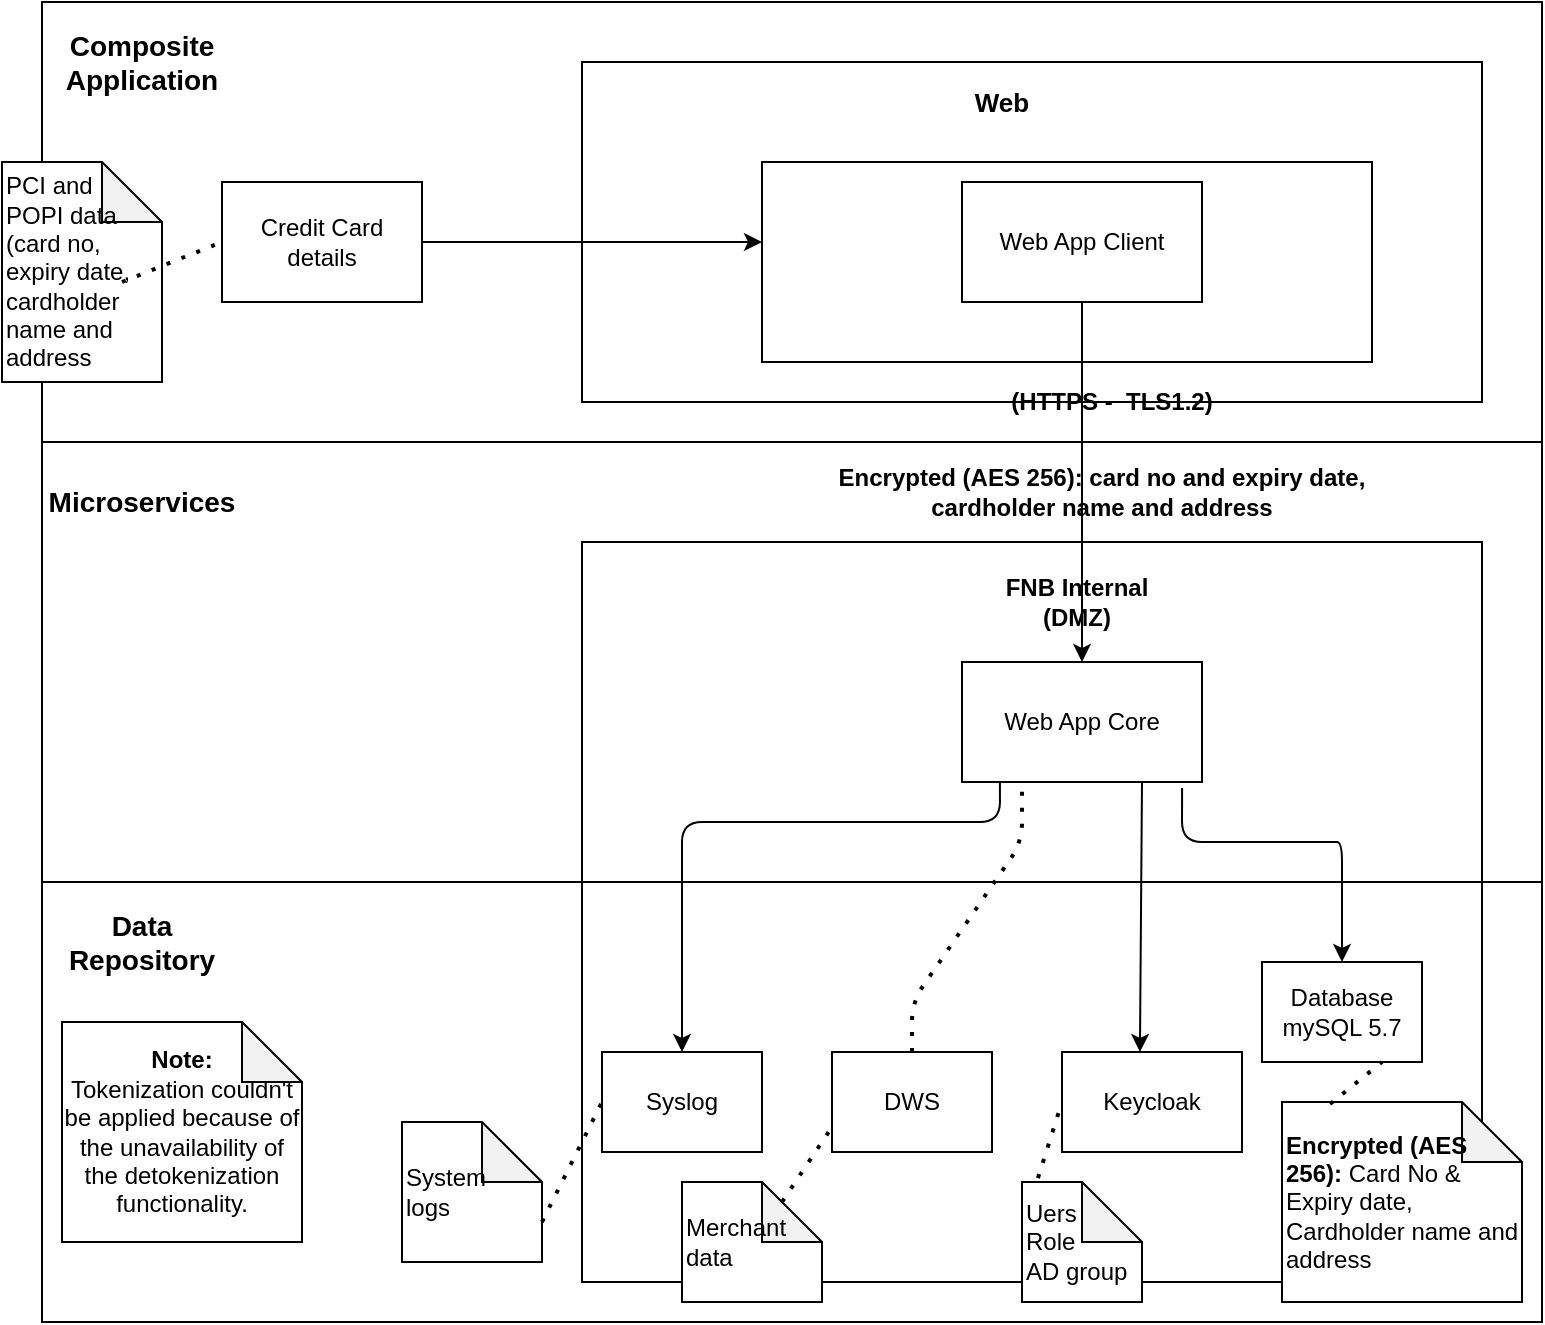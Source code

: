 <mxfile version="14.2.9" type="github">
  <diagram id="DdIetW-X2uSwDN8RUAyO" name="Page-1">
    <mxGraphModel dx="1422" dy="736" grid="1" gridSize="10" guides="1" tooltips="1" connect="1" arrows="1" fold="1" page="1" pageScale="1" pageWidth="850" pageHeight="1100" math="0" shadow="0">
      <root>
        <mxCell id="0" />
        <mxCell id="1" parent="0" />
        <mxCell id="dk-D-w5EVYptJBroVGNK-24" value="" style="rounded=0;whiteSpace=wrap;html=1;" vertex="1" parent="1">
          <mxGeometry x="310" y="270" width="470" height="420" as="geometry" />
        </mxCell>
        <mxCell id="dk-D-w5EVYptJBroVGNK-3" value="" style="rounded=0;whiteSpace=wrap;html=1;" vertex="1" parent="1">
          <mxGeometry x="50" y="40" width="750" height="220" as="geometry" />
        </mxCell>
        <mxCell id="dk-D-w5EVYptJBroVGNK-4" value="" style="rounded=0;whiteSpace=wrap;html=1;" vertex="1" parent="1">
          <mxGeometry x="50" y="260" width="750" height="220" as="geometry" />
        </mxCell>
        <mxCell id="dk-D-w5EVYptJBroVGNK-5" value="" style="rounded=0;whiteSpace=wrap;html=1;" vertex="1" parent="1">
          <mxGeometry x="50" y="480" width="750" height="220" as="geometry" />
        </mxCell>
        <mxCell id="dk-D-w5EVYptJBroVGNK-6" value="" style="rounded=0;whiteSpace=wrap;html=1;" vertex="1" parent="1">
          <mxGeometry x="320" y="70" width="450" height="170" as="geometry" />
        </mxCell>
        <mxCell id="dk-D-w5EVYptJBroVGNK-7" value="" style="rounded=0;whiteSpace=wrap;html=1;" vertex="1" parent="1">
          <mxGeometry x="410" y="120" width="305" height="100" as="geometry" />
        </mxCell>
        <mxCell id="dk-D-w5EVYptJBroVGNK-8" value="Web App Client" style="rounded=0;whiteSpace=wrap;html=1;" vertex="1" parent="1">
          <mxGeometry x="510" y="130" width="120" height="60" as="geometry" />
        </mxCell>
        <mxCell id="dk-D-w5EVYptJBroVGNK-9" value="Credit Card details" style="rounded=0;whiteSpace=wrap;html=1;" vertex="1" parent="1">
          <mxGeometry x="140" y="130" width="100" height="60" as="geometry" />
        </mxCell>
        <mxCell id="dk-D-w5EVYptJBroVGNK-10" value="" style="rounded=0;whiteSpace=wrap;html=1;" vertex="1" parent="1">
          <mxGeometry x="320" y="310" width="450" height="170" as="geometry" />
        </mxCell>
        <mxCell id="dk-D-w5EVYptJBroVGNK-11" value="Web App Core" style="rounded=0;whiteSpace=wrap;html=1;" vertex="1" parent="1">
          <mxGeometry x="510" y="370" width="120" height="60" as="geometry" />
        </mxCell>
        <mxCell id="dk-D-w5EVYptJBroVGNK-13" value="" style="rounded=0;whiteSpace=wrap;html=1;" vertex="1" parent="1">
          <mxGeometry x="320" y="480" width="450" height="200" as="geometry" />
        </mxCell>
        <mxCell id="dk-D-w5EVYptJBroVGNK-15" value="Syslog" style="rounded=0;whiteSpace=wrap;html=1;" vertex="1" parent="1">
          <mxGeometry x="330" y="565" width="80" height="50" as="geometry" />
        </mxCell>
        <mxCell id="dk-D-w5EVYptJBroVGNK-16" value="DWS" style="rounded=0;whiteSpace=wrap;html=1;" vertex="1" parent="1">
          <mxGeometry x="445" y="565" width="80" height="50" as="geometry" />
        </mxCell>
        <mxCell id="dk-D-w5EVYptJBroVGNK-17" value="Keycloak" style="rounded=0;whiteSpace=wrap;html=1;" vertex="1" parent="1">
          <mxGeometry x="560" y="565" width="90" height="50" as="geometry" />
        </mxCell>
        <mxCell id="dk-D-w5EVYptJBroVGNK-18" value="&lt;font style=&quot;font-size: 14px&quot;&gt;&lt;b&gt;Composite Application&lt;/b&gt;&lt;/font&gt;" style="text;html=1;strokeColor=none;fillColor=none;align=center;verticalAlign=middle;whiteSpace=wrap;rounded=0;" vertex="1" parent="1">
          <mxGeometry x="80" y="60" width="40" height="20" as="geometry" />
        </mxCell>
        <mxCell id="dk-D-w5EVYptJBroVGNK-19" value="&lt;font style=&quot;font-size: 14px&quot;&gt;&lt;b&gt;Microservices&lt;/b&gt;&lt;/font&gt;" style="text;html=1;strokeColor=none;fillColor=none;align=center;verticalAlign=middle;whiteSpace=wrap;rounded=0;" vertex="1" parent="1">
          <mxGeometry x="80" y="280" width="40" height="20" as="geometry" />
        </mxCell>
        <mxCell id="dk-D-w5EVYptJBroVGNK-20" value="&lt;font style=&quot;font-size: 14px&quot;&gt;&lt;b&gt;Data Repository&lt;/b&gt;&lt;/font&gt;" style="text;html=1;strokeColor=none;fillColor=none;align=center;verticalAlign=middle;whiteSpace=wrap;rounded=0;" vertex="1" parent="1">
          <mxGeometry x="80" y="500" width="40" height="20" as="geometry" />
        </mxCell>
        <mxCell id="dk-D-w5EVYptJBroVGNK-21" value="Database&lt;br&gt;mySQL 5.7" style="rounded=0;whiteSpace=wrap;html=1;" vertex="1" parent="1">
          <mxGeometry x="660" y="520" width="80" height="50" as="geometry" />
        </mxCell>
        <mxCell id="dk-D-w5EVYptJBroVGNK-22" value="&lt;b&gt;&lt;font style=&quot;font-size: 13px&quot;&gt;Web&lt;/font&gt;&lt;/b&gt;" style="text;html=1;strokeColor=none;fillColor=none;align=center;verticalAlign=middle;whiteSpace=wrap;rounded=0;" vertex="1" parent="1">
          <mxGeometry x="510" y="80" width="40" height="20" as="geometry" />
        </mxCell>
        <mxCell id="dk-D-w5EVYptJBroVGNK-23" value="&lt;b&gt;FNB Internal (DMZ)&lt;/b&gt;" style="text;html=1;strokeColor=none;fillColor=none;align=center;verticalAlign=middle;whiteSpace=wrap;rounded=0;" vertex="1" parent="1">
          <mxGeometry x="525" y="330" width="85" height="20" as="geometry" />
        </mxCell>
        <mxCell id="dk-D-w5EVYptJBroVGNK-26" value="PCI and &lt;br&gt;POPI data&lt;br&gt;(card no, expiry date, cardholder name and address" style="shape=note;whiteSpace=wrap;html=1;backgroundOutline=1;darkOpacity=0.05;align=left;" vertex="1" parent="1">
          <mxGeometry x="30" y="120" width="80" height="110" as="geometry" />
        </mxCell>
        <mxCell id="dk-D-w5EVYptJBroVGNK-27" value="" style="endArrow=none;dashed=1;html=1;dashPattern=1 3;strokeWidth=2;exitX=0;exitY=0;exitDx=60;exitDy=60;exitPerimeter=0;entryX=0;entryY=0.5;entryDx=0;entryDy=0;" edge="1" parent="1" source="dk-D-w5EVYptJBroVGNK-26" target="dk-D-w5EVYptJBroVGNK-9">
          <mxGeometry width="50" height="50" relative="1" as="geometry">
            <mxPoint x="110" y="210" as="sourcePoint" />
            <mxPoint x="160" y="160" as="targetPoint" />
          </mxGeometry>
        </mxCell>
        <mxCell id="dk-D-w5EVYptJBroVGNK-28" value="" style="endArrow=classic;html=1;exitX=1;exitY=0.5;exitDx=0;exitDy=0;" edge="1" parent="1" source="dk-D-w5EVYptJBroVGNK-9">
          <mxGeometry width="50" height="50" relative="1" as="geometry">
            <mxPoint x="280" y="180" as="sourcePoint" />
            <mxPoint x="410" y="160" as="targetPoint" />
          </mxGeometry>
        </mxCell>
        <mxCell id="dk-D-w5EVYptJBroVGNK-29" value="" style="endArrow=classic;html=1;exitX=0.5;exitY=1;exitDx=0;exitDy=0;" edge="1" parent="1" source="dk-D-w5EVYptJBroVGNK-8" target="dk-D-w5EVYptJBroVGNK-11">
          <mxGeometry width="50" height="50" relative="1" as="geometry">
            <mxPoint x="580" y="260" as="sourcePoint" />
            <mxPoint x="630" y="210" as="targetPoint" />
          </mxGeometry>
        </mxCell>
        <mxCell id="dk-D-w5EVYptJBroVGNK-30" value="&lt;b&gt;(HTTPS -&amp;nbsp; TLS1.2)&lt;/b&gt;" style="text;html=1;strokeColor=none;fillColor=none;align=center;verticalAlign=middle;whiteSpace=wrap;rounded=0;" vertex="1" parent="1">
          <mxGeometry x="530" y="230" width="110" height="20" as="geometry" />
        </mxCell>
        <mxCell id="dk-D-w5EVYptJBroVGNK-31" value="&lt;b&gt;Encrypted (AES 256): card no and expiry date, cardholder name and address&lt;/b&gt;" style="text;html=1;strokeColor=none;fillColor=none;align=center;verticalAlign=middle;whiteSpace=wrap;rounded=0;" vertex="1" parent="1">
          <mxGeometry x="440" y="270" width="280" height="30" as="geometry" />
        </mxCell>
        <mxCell id="dk-D-w5EVYptJBroVGNK-32" value="System&lt;br&gt;logs" style="shape=note;whiteSpace=wrap;html=1;backgroundOutline=1;darkOpacity=0.05;align=left;" vertex="1" parent="1">
          <mxGeometry x="230" y="600" width="70" height="70" as="geometry" />
        </mxCell>
        <mxCell id="dk-D-w5EVYptJBroVGNK-33" value="" style="endArrow=none;dashed=1;html=1;dashPattern=1 3;strokeWidth=2;exitX=0;exitY=0;exitDx=70;exitDy=50;exitPerimeter=0;entryX=0;entryY=0.5;entryDx=0;entryDy=0;" edge="1" parent="1" source="dk-D-w5EVYptJBroVGNK-32" target="dk-D-w5EVYptJBroVGNK-15">
          <mxGeometry width="50" height="50" relative="1" as="geometry">
            <mxPoint x="310" y="670" as="sourcePoint" />
            <mxPoint x="360" y="620" as="targetPoint" />
          </mxGeometry>
        </mxCell>
        <mxCell id="dk-D-w5EVYptJBroVGNK-34" value="" style="endArrow=none;dashed=1;html=1;dashPattern=1 3;strokeWidth=2;exitX=0.5;exitY=0;exitDx=0;exitDy=0;entryX=0.25;entryY=1;entryDx=0;entryDy=0;" edge="1" parent="1" source="dk-D-w5EVYptJBroVGNK-16" target="dk-D-w5EVYptJBroVGNK-11">
          <mxGeometry width="50" height="50" relative="1" as="geometry">
            <mxPoint x="460" y="550" as="sourcePoint" />
            <mxPoint x="510" y="500" as="targetPoint" />
            <Array as="points">
              <mxPoint x="485" y="540" />
              <mxPoint x="540" y="460" />
            </Array>
          </mxGeometry>
        </mxCell>
        <mxCell id="dk-D-w5EVYptJBroVGNK-35" value="" style="endArrow=classic;html=1;entryX=0.5;entryY=0;entryDx=0;entryDy=0;exitX=0.158;exitY=1;exitDx=0;exitDy=0;exitPerimeter=0;" edge="1" parent="1" source="dk-D-w5EVYptJBroVGNK-11" target="dk-D-w5EVYptJBroVGNK-15">
          <mxGeometry width="50" height="50" relative="1" as="geometry">
            <mxPoint x="410" y="450" as="sourcePoint" />
            <mxPoint x="460" y="400" as="targetPoint" />
            <Array as="points">
              <mxPoint x="529" y="450" />
              <mxPoint x="370" y="450" />
            </Array>
          </mxGeometry>
        </mxCell>
        <mxCell id="dk-D-w5EVYptJBroVGNK-36" value="" style="endArrow=classic;html=1;exitX=0.75;exitY=1;exitDx=0;exitDy=0;entryX=0.433;entryY=0;entryDx=0;entryDy=0;entryPerimeter=0;" edge="1" parent="1" source="dk-D-w5EVYptJBroVGNK-11" target="dk-D-w5EVYptJBroVGNK-17">
          <mxGeometry width="50" height="50" relative="1" as="geometry">
            <mxPoint x="600" y="490" as="sourcePoint" />
            <mxPoint x="600" y="560" as="targetPoint" />
          </mxGeometry>
        </mxCell>
        <mxCell id="dk-D-w5EVYptJBroVGNK-37" value="" style="endArrow=classic;html=1;exitX=0.917;exitY=1.05;exitDx=0;exitDy=0;exitPerimeter=0;entryX=0.5;entryY=0;entryDx=0;entryDy=0;" edge="1" parent="1" source="dk-D-w5EVYptJBroVGNK-11" target="dk-D-w5EVYptJBroVGNK-21">
          <mxGeometry width="50" height="50" relative="1" as="geometry">
            <mxPoint x="670" y="460" as="sourcePoint" />
            <mxPoint x="720" y="410" as="targetPoint" />
            <Array as="points">
              <mxPoint x="620" y="460" />
              <mxPoint x="690" y="460" />
              <mxPoint x="700" y="460" />
            </Array>
          </mxGeometry>
        </mxCell>
        <mxCell id="dk-D-w5EVYptJBroVGNK-38" value="Merchant data" style="shape=note;whiteSpace=wrap;html=1;backgroundOutline=1;darkOpacity=0.05;align=left;" vertex="1" parent="1">
          <mxGeometry x="370" y="630" width="70" height="60" as="geometry" />
        </mxCell>
        <mxCell id="dk-D-w5EVYptJBroVGNK-39" value="" style="endArrow=none;dashed=1;html=1;dashPattern=1 3;strokeWidth=2;entryX=0;entryY=0.75;entryDx=0;entryDy=0;" edge="1" parent="1" target="dk-D-w5EVYptJBroVGNK-16">
          <mxGeometry width="50" height="50" relative="1" as="geometry">
            <mxPoint x="420" y="640" as="sourcePoint" />
            <mxPoint x="470" y="590" as="targetPoint" />
          </mxGeometry>
        </mxCell>
        <mxCell id="dk-D-w5EVYptJBroVGNK-40" value="Uers&lt;br&gt;Role&amp;nbsp;&lt;br&gt;AD group" style="shape=note;whiteSpace=wrap;html=1;backgroundOutline=1;darkOpacity=0.05;align=left;" vertex="1" parent="1">
          <mxGeometry x="540" y="630" width="60" height="60" as="geometry" />
        </mxCell>
        <mxCell id="dk-D-w5EVYptJBroVGNK-41" value="" style="endArrow=none;dashed=1;html=1;dashPattern=1 3;strokeWidth=2;exitX=0.133;exitY=-0.033;exitDx=0;exitDy=0;exitPerimeter=0;entryX=0;entryY=0.5;entryDx=0;entryDy=0;" edge="1" parent="1" source="dk-D-w5EVYptJBroVGNK-40" target="dk-D-w5EVYptJBroVGNK-17">
          <mxGeometry width="50" height="50" relative="1" as="geometry">
            <mxPoint x="540" y="640" as="sourcePoint" />
            <mxPoint x="590" y="590" as="targetPoint" />
          </mxGeometry>
        </mxCell>
        <mxCell id="dk-D-w5EVYptJBroVGNK-42" value="&lt;b&gt;Encrypted (AES 256):&lt;/b&gt; Card No &amp;amp; Expiry date, Cardholder name and address" style="shape=note;whiteSpace=wrap;html=1;backgroundOutline=1;darkOpacity=0.05;align=left;" vertex="1" parent="1">
          <mxGeometry x="670" y="590" width="120" height="100" as="geometry" />
        </mxCell>
        <mxCell id="dk-D-w5EVYptJBroVGNK-43" value="" style="endArrow=none;dashed=1;html=1;dashPattern=1 3;strokeWidth=2;entryX=0.75;entryY=1;entryDx=0;entryDy=0;exitX=0.2;exitY=0.01;exitDx=0;exitDy=0;exitPerimeter=0;" edge="1" parent="1" source="dk-D-w5EVYptJBroVGNK-42" target="dk-D-w5EVYptJBroVGNK-21">
          <mxGeometry width="50" height="50" relative="1" as="geometry">
            <mxPoint x="690" y="610" as="sourcePoint" />
            <mxPoint x="740" y="560" as="targetPoint" />
          </mxGeometry>
        </mxCell>
        <mxCell id="dk-D-w5EVYptJBroVGNK-44" value="&lt;b&gt;Note:&lt;/b&gt;&lt;br&gt;Tokenization couldn&#39;t be applied because of the unavailability of the detokenization functionality." style="shape=note;whiteSpace=wrap;html=1;backgroundOutline=1;darkOpacity=0.05;" vertex="1" parent="1">
          <mxGeometry x="60" y="550" width="120" height="110" as="geometry" />
        </mxCell>
      </root>
    </mxGraphModel>
  </diagram>
</mxfile>
